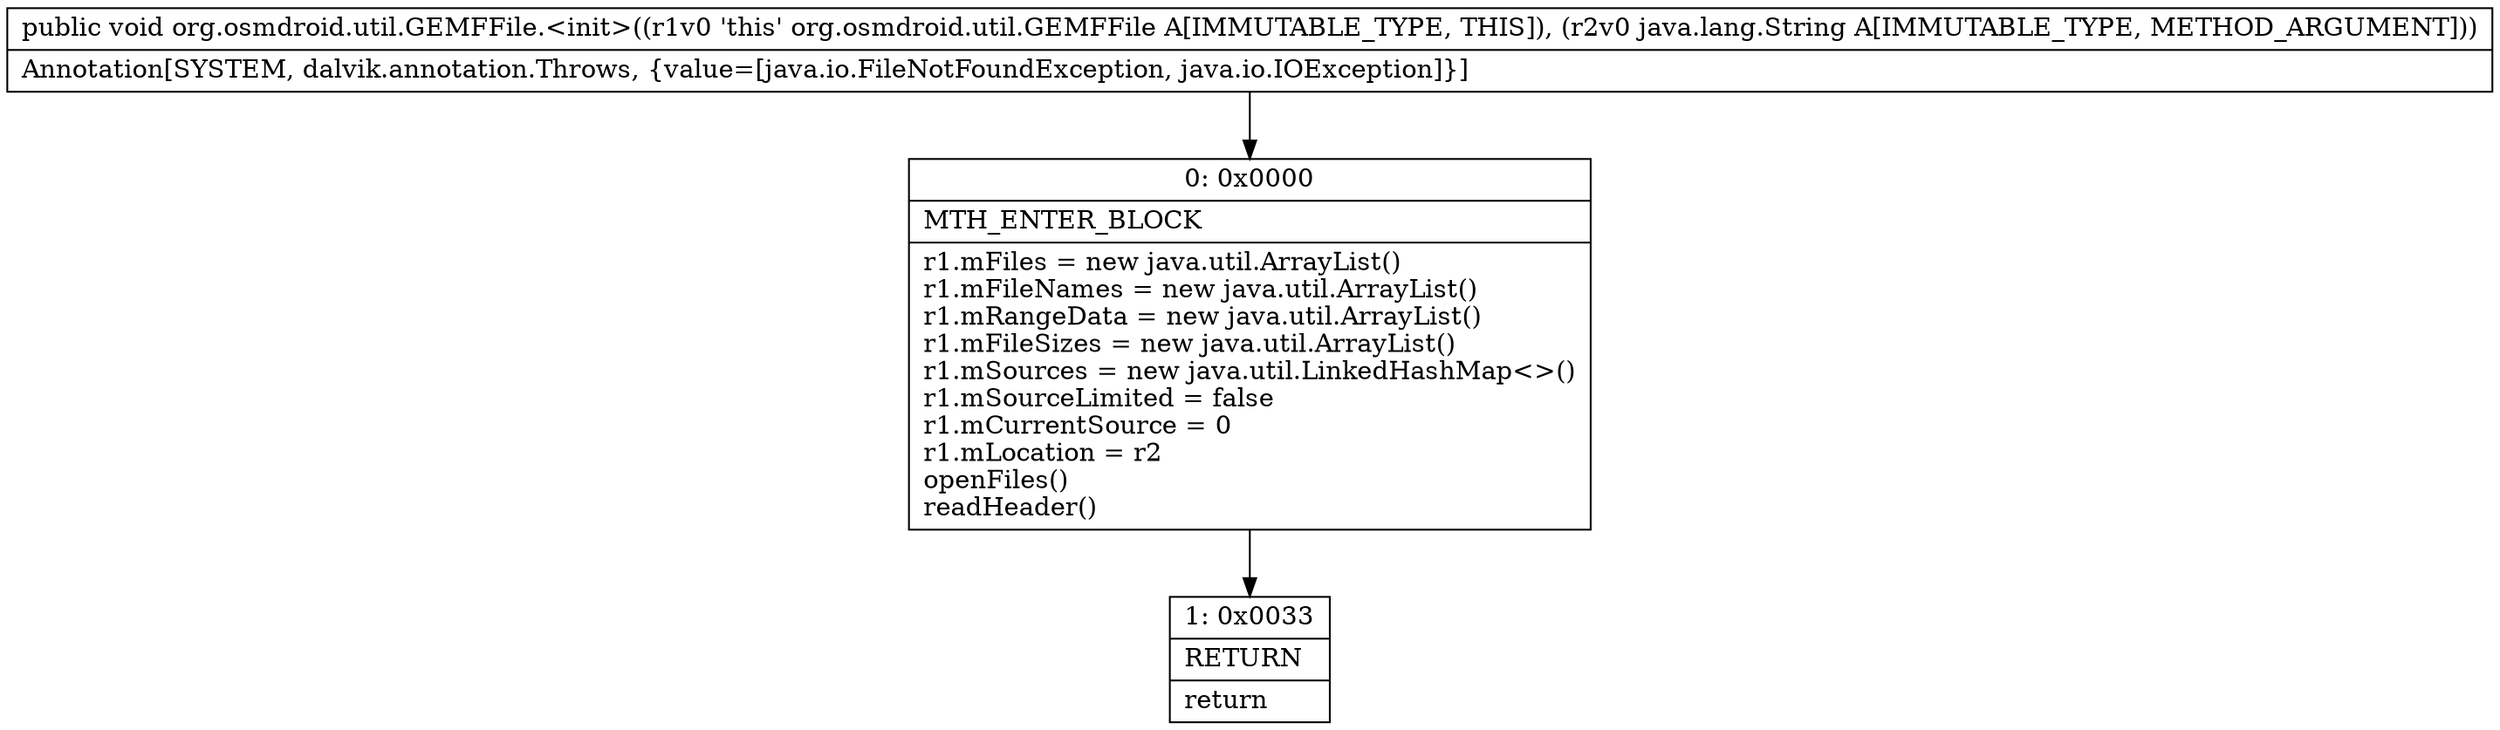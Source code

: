 digraph "CFG fororg.osmdroid.util.GEMFFile.\<init\>(Ljava\/lang\/String;)V" {
Node_0 [shape=record,label="{0\:\ 0x0000|MTH_ENTER_BLOCK\l|r1.mFiles = new java.util.ArrayList()\lr1.mFileNames = new java.util.ArrayList()\lr1.mRangeData = new java.util.ArrayList()\lr1.mFileSizes = new java.util.ArrayList()\lr1.mSources = new java.util.LinkedHashMap\<\>()\lr1.mSourceLimited = false\lr1.mCurrentSource = 0\lr1.mLocation = r2\lopenFiles()\lreadHeader()\l}"];
Node_1 [shape=record,label="{1\:\ 0x0033|RETURN\l|return\l}"];
MethodNode[shape=record,label="{public void org.osmdroid.util.GEMFFile.\<init\>((r1v0 'this' org.osmdroid.util.GEMFFile A[IMMUTABLE_TYPE, THIS]), (r2v0 java.lang.String A[IMMUTABLE_TYPE, METHOD_ARGUMENT]))  | Annotation[SYSTEM, dalvik.annotation.Throws, \{value=[java.io.FileNotFoundException, java.io.IOException]\}]\l}"];
MethodNode -> Node_0;
Node_0 -> Node_1;
}

